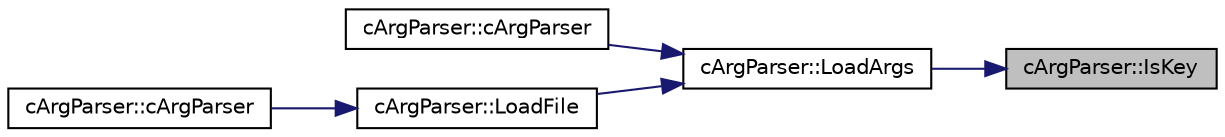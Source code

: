 digraph "cArgParser::IsKey"
{
 // LATEX_PDF_SIZE
  edge [fontname="Helvetica",fontsize="10",labelfontname="Helvetica",labelfontsize="10"];
  node [fontname="Helvetica",fontsize="10",shape=record];
  rankdir="RL";
  Node1 [label="cArgParser::IsKey",height=0.2,width=0.4,color="black", fillcolor="grey75", style="filled", fontcolor="black",tooltip=" "];
  Node1 -> Node2 [dir="back",color="midnightblue",fontsize="10",style="solid",fontname="Helvetica"];
  Node2 [label="cArgParser::LoadArgs",height=0.2,width=0.4,color="black", fillcolor="white", style="filled",URL="$classc_arg_parser.html#ac63f4274ba90574b14fe56bcf7bd21bc",tooltip=" "];
  Node2 -> Node3 [dir="back",color="midnightblue",fontsize="10",style="solid",fontname="Helvetica"];
  Node3 [label="cArgParser::cArgParser",height=0.2,width=0.4,color="black", fillcolor="white", style="filled",URL="$classc_arg_parser.html#a84a42b8f11311eb6fbea20a8df527d51",tooltip=" "];
  Node2 -> Node4 [dir="back",color="midnightblue",fontsize="10",style="solid",fontname="Helvetica"];
  Node4 [label="cArgParser::LoadFile",height=0.2,width=0.4,color="black", fillcolor="white", style="filled",URL="$classc_arg_parser.html#a7a70fd4ba3f07d72eb34cb181a90d864",tooltip=" "];
  Node4 -> Node5 [dir="back",color="midnightblue",fontsize="10",style="solid",fontname="Helvetica"];
  Node5 [label="cArgParser::cArgParser",height=0.2,width=0.4,color="black", fillcolor="white", style="filled",URL="$classc_arg_parser.html#a23b05ad1384bf4af8dc0e3e1f21dce46",tooltip=" "];
}
